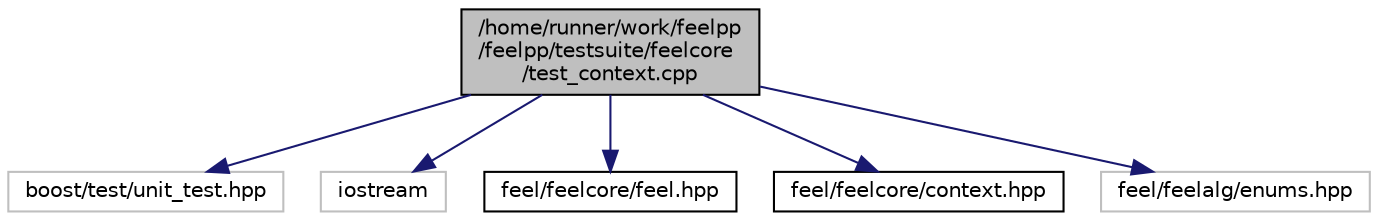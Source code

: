 digraph "/home/runner/work/feelpp/feelpp/testsuite/feelcore/test_context.cpp"
{
 // LATEX_PDF_SIZE
  edge [fontname="Helvetica",fontsize="10",labelfontname="Helvetica",labelfontsize="10"];
  node [fontname="Helvetica",fontsize="10",shape=record];
  Node1 [label="/home/runner/work/feelpp\l/feelpp/testsuite/feelcore\l/test_context.cpp",height=0.2,width=0.4,color="black", fillcolor="grey75", style="filled", fontcolor="black",tooltip=" "];
  Node1 -> Node2 [color="midnightblue",fontsize="10",style="solid",fontname="Helvetica"];
  Node2 [label="boost/test/unit_test.hpp",height=0.2,width=0.4,color="grey75", fillcolor="white", style="filled",tooltip=" "];
  Node1 -> Node3 [color="midnightblue",fontsize="10",style="solid",fontname="Helvetica"];
  Node3 [label="iostream",height=0.2,width=0.4,color="grey75", fillcolor="white", style="filled",tooltip=" "];
  Node1 -> Node4 [color="midnightblue",fontsize="10",style="solid",fontname="Helvetica"];
  Node4 [label="feel/feelcore/feel.hpp",height=0.2,width=0.4,color="black", fillcolor="white", style="filled",URL="$feel_8hpp.html",tooltip="-*- mode: c++; coding: utf-8; tab-width: 4; indent-tabs-mode: nil; c-basic-offset: 4; show-trailing-w..."];
  Node1 -> Node5 [color="midnightblue",fontsize="10",style="solid",fontname="Helvetica"];
  Node5 [label="feel/feelcore/context.hpp",height=0.2,width=0.4,color="black", fillcolor="white", style="filled",URL="$context_8hpp.html",tooltip=" "];
  Node1 -> Node6 [color="midnightblue",fontsize="10",style="solid",fontname="Helvetica"];
  Node6 [label="feel/feelalg/enums.hpp",height=0.2,width=0.4,color="grey75", fillcolor="white", style="filled",tooltip=" "];
}
